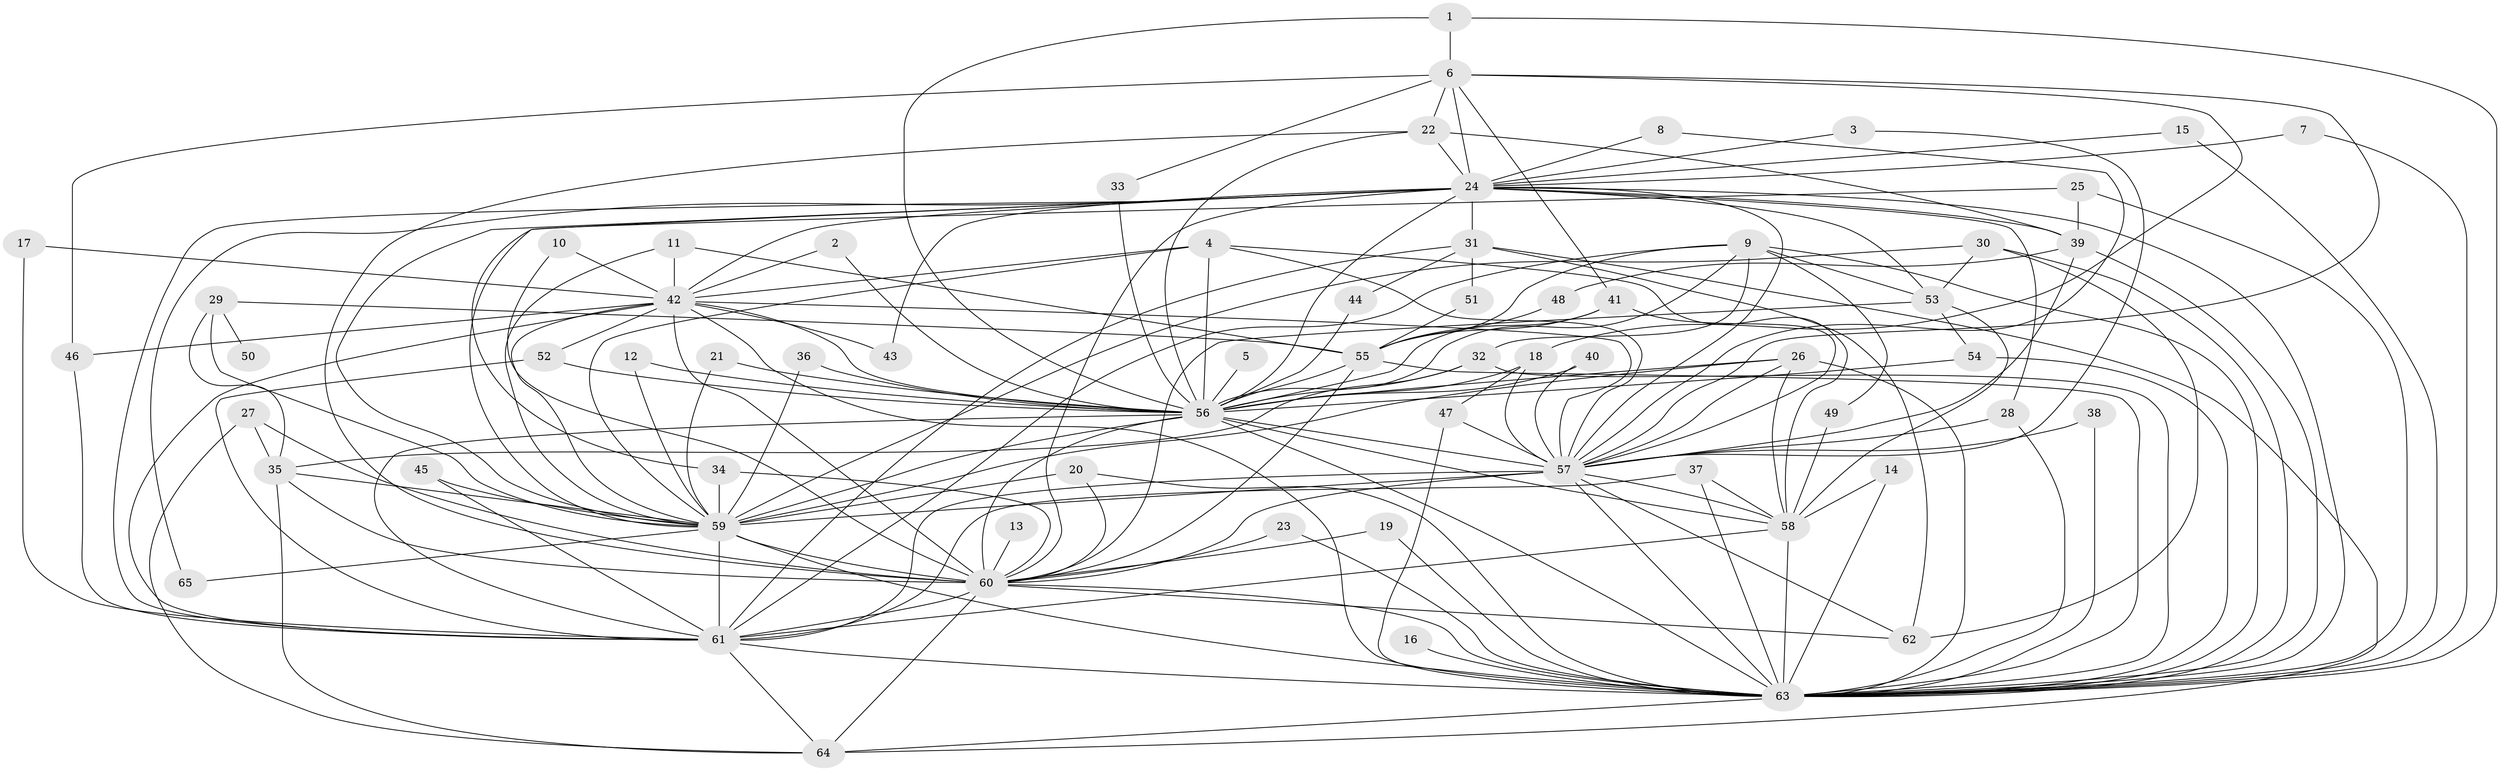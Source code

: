 // original degree distribution, {18: 0.015503875968992248, 23: 0.023255813953488372, 35: 0.007751937984496124, 16: 0.007751937984496124, 13: 0.007751937984496124, 21: 0.007751937984496124, 33: 0.007751937984496124, 4: 0.05426356589147287, 9: 0.015503875968992248, 3: 0.23255813953488372, 5: 0.06201550387596899, 8: 0.007751937984496124, 2: 0.5193798449612403, 6: 0.023255813953488372, 7: 0.007751937984496124}
// Generated by graph-tools (version 1.1) at 2025/49/03/09/25 03:49:38]
// undirected, 65 vertices, 179 edges
graph export_dot {
graph [start="1"]
  node [color=gray90,style=filled];
  1;
  2;
  3;
  4;
  5;
  6;
  7;
  8;
  9;
  10;
  11;
  12;
  13;
  14;
  15;
  16;
  17;
  18;
  19;
  20;
  21;
  22;
  23;
  24;
  25;
  26;
  27;
  28;
  29;
  30;
  31;
  32;
  33;
  34;
  35;
  36;
  37;
  38;
  39;
  40;
  41;
  42;
  43;
  44;
  45;
  46;
  47;
  48;
  49;
  50;
  51;
  52;
  53;
  54;
  55;
  56;
  57;
  58;
  59;
  60;
  61;
  62;
  63;
  64;
  65;
  1 -- 6 [weight=1.0];
  1 -- 56 [weight=1.0];
  1 -- 63 [weight=1.0];
  2 -- 42 [weight=1.0];
  2 -- 56 [weight=1.0];
  3 -- 24 [weight=1.0];
  3 -- 57 [weight=1.0];
  4 -- 42 [weight=1.0];
  4 -- 56 [weight=1.0];
  4 -- 57 [weight=1.0];
  4 -- 58 [weight=1.0];
  4 -- 59 [weight=1.0];
  5 -- 56 [weight=1.0];
  6 -- 18 [weight=1.0];
  6 -- 22 [weight=1.0];
  6 -- 24 [weight=1.0];
  6 -- 33 [weight=1.0];
  6 -- 41 [weight=1.0];
  6 -- 46 [weight=2.0];
  6 -- 57 [weight=1.0];
  7 -- 24 [weight=1.0];
  7 -- 63 [weight=1.0];
  8 -- 24 [weight=1.0];
  8 -- 57 [weight=1.0];
  9 -- 32 [weight=1.0];
  9 -- 49 [weight=1.0];
  9 -- 53 [weight=1.0];
  9 -- 55 [weight=1.0];
  9 -- 56 [weight=1.0];
  9 -- 61 [weight=1.0];
  9 -- 63 [weight=1.0];
  10 -- 42 [weight=1.0];
  10 -- 60 [weight=1.0];
  11 -- 42 [weight=1.0];
  11 -- 55 [weight=1.0];
  11 -- 59 [weight=1.0];
  12 -- 56 [weight=1.0];
  12 -- 59 [weight=1.0];
  13 -- 60 [weight=1.0];
  14 -- 58 [weight=1.0];
  14 -- 63 [weight=1.0];
  15 -- 24 [weight=1.0];
  15 -- 63 [weight=1.0];
  16 -- 63 [weight=1.0];
  17 -- 42 [weight=1.0];
  17 -- 61 [weight=1.0];
  18 -- 47 [weight=1.0];
  18 -- 56 [weight=1.0];
  18 -- 57 [weight=1.0];
  19 -- 60 [weight=1.0];
  19 -- 63 [weight=1.0];
  20 -- 59 [weight=1.0];
  20 -- 60 [weight=1.0];
  20 -- 63 [weight=1.0];
  21 -- 56 [weight=1.0];
  21 -- 59 [weight=1.0];
  22 -- 24 [weight=1.0];
  22 -- 39 [weight=1.0];
  22 -- 56 [weight=1.0];
  22 -- 60 [weight=1.0];
  23 -- 60 [weight=1.0];
  23 -- 63 [weight=1.0];
  24 -- 28 [weight=1.0];
  24 -- 31 [weight=1.0];
  24 -- 34 [weight=1.0];
  24 -- 39 [weight=1.0];
  24 -- 42 [weight=1.0];
  24 -- 43 [weight=1.0];
  24 -- 53 [weight=1.0];
  24 -- 56 [weight=2.0];
  24 -- 57 [weight=3.0];
  24 -- 59 [weight=2.0];
  24 -- 60 [weight=1.0];
  24 -- 61 [weight=1.0];
  24 -- 63 [weight=1.0];
  24 -- 65 [weight=1.0];
  25 -- 39 [weight=1.0];
  25 -- 59 [weight=1.0];
  25 -- 63 [weight=1.0];
  26 -- 56 [weight=1.0];
  26 -- 57 [weight=1.0];
  26 -- 58 [weight=1.0];
  26 -- 59 [weight=1.0];
  26 -- 63 [weight=1.0];
  27 -- 35 [weight=1.0];
  27 -- 60 [weight=1.0];
  27 -- 64 [weight=1.0];
  28 -- 57 [weight=1.0];
  28 -- 63 [weight=1.0];
  29 -- 35 [weight=1.0];
  29 -- 50 [weight=1.0];
  29 -- 55 [weight=1.0];
  29 -- 59 [weight=1.0];
  30 -- 53 [weight=1.0];
  30 -- 59 [weight=1.0];
  30 -- 62 [weight=1.0];
  30 -- 63 [weight=1.0];
  31 -- 44 [weight=1.0];
  31 -- 51 [weight=1.0];
  31 -- 61 [weight=1.0];
  31 -- 62 [weight=1.0];
  31 -- 64 [weight=1.0];
  32 -- 35 [weight=1.0];
  32 -- 56 [weight=1.0];
  32 -- 63 [weight=1.0];
  33 -- 56 [weight=1.0];
  34 -- 59 [weight=1.0];
  34 -- 60 [weight=1.0];
  35 -- 59 [weight=1.0];
  35 -- 60 [weight=1.0];
  35 -- 64 [weight=1.0];
  36 -- 56 [weight=1.0];
  36 -- 59 [weight=1.0];
  37 -- 58 [weight=1.0];
  37 -- 61 [weight=1.0];
  37 -- 63 [weight=1.0];
  38 -- 57 [weight=1.0];
  38 -- 63 [weight=2.0];
  39 -- 48 [weight=1.0];
  39 -- 57 [weight=1.0];
  39 -- 63 [weight=1.0];
  40 -- 56 [weight=1.0];
  40 -- 57 [weight=1.0];
  41 -- 55 [weight=1.0];
  41 -- 56 [weight=2.0];
  41 -- 57 [weight=1.0];
  42 -- 43 [weight=1.0];
  42 -- 46 [weight=1.0];
  42 -- 52 [weight=1.0];
  42 -- 56 [weight=1.0];
  42 -- 57 [weight=2.0];
  42 -- 59 [weight=2.0];
  42 -- 60 [weight=1.0];
  42 -- 61 [weight=2.0];
  42 -- 63 [weight=1.0];
  44 -- 56 [weight=1.0];
  45 -- 59 [weight=1.0];
  45 -- 61 [weight=2.0];
  46 -- 61 [weight=1.0];
  47 -- 57 [weight=1.0];
  47 -- 63 [weight=1.0];
  48 -- 55 [weight=1.0];
  49 -- 58 [weight=1.0];
  51 -- 55 [weight=1.0];
  52 -- 56 [weight=1.0];
  52 -- 61 [weight=1.0];
  53 -- 54 [weight=1.0];
  53 -- 58 [weight=1.0];
  53 -- 60 [weight=1.0];
  54 -- 56 [weight=1.0];
  54 -- 63 [weight=1.0];
  55 -- 56 [weight=1.0];
  55 -- 60 [weight=1.0];
  55 -- 63 [weight=2.0];
  56 -- 57 [weight=2.0];
  56 -- 58 [weight=1.0];
  56 -- 59 [weight=2.0];
  56 -- 60 [weight=2.0];
  56 -- 61 [weight=1.0];
  56 -- 63 [weight=1.0];
  57 -- 58 [weight=1.0];
  57 -- 59 [weight=5.0];
  57 -- 60 [weight=2.0];
  57 -- 61 [weight=2.0];
  57 -- 62 [weight=1.0];
  57 -- 63 [weight=2.0];
  58 -- 61 [weight=1.0];
  58 -- 63 [weight=1.0];
  59 -- 60 [weight=4.0];
  59 -- 61 [weight=3.0];
  59 -- 63 [weight=2.0];
  59 -- 65 [weight=2.0];
  60 -- 61 [weight=1.0];
  60 -- 62 [weight=1.0];
  60 -- 63 [weight=1.0];
  60 -- 64 [weight=1.0];
  61 -- 63 [weight=1.0];
  61 -- 64 [weight=1.0];
  63 -- 64 [weight=2.0];
}
